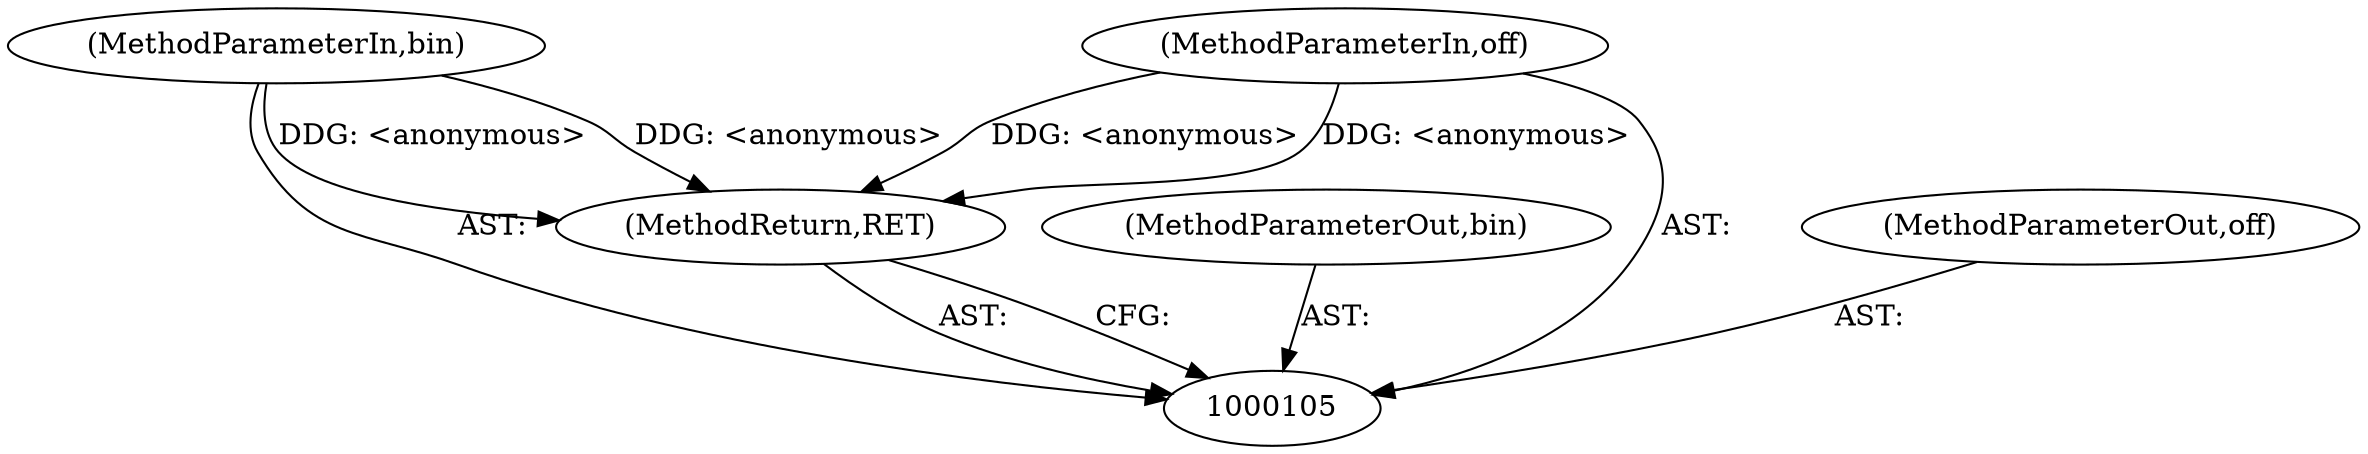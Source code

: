 digraph "0_radare2_d1e8ac62c6d978d4662f69116e30230d43033c92_4" {
"1000106" [label="(MethodParameterIn,bin)"];
"1000116" [label="(MethodParameterOut,bin)"];
"1000107" [label="(MethodParameterIn,off)"];
"1000117" [label="(MethodParameterOut,off)"];
"1000109" [label="(MethodReturn,RET)"];
"1000106" -> "1000105"  [label="AST: "];
"1000106" -> "1000109"  [label="DDG: <anonymous>"];
"1000116" -> "1000105"  [label="AST: "];
"1000107" -> "1000105"  [label="AST: "];
"1000107" -> "1000109"  [label="DDG: <anonymous>"];
"1000117" -> "1000105"  [label="AST: "];
"1000109" -> "1000105"  [label="AST: "];
"1000109" -> "1000105"  [label="CFG: "];
"1000107" -> "1000109"  [label="DDG: <anonymous>"];
"1000106" -> "1000109"  [label="DDG: <anonymous>"];
}
